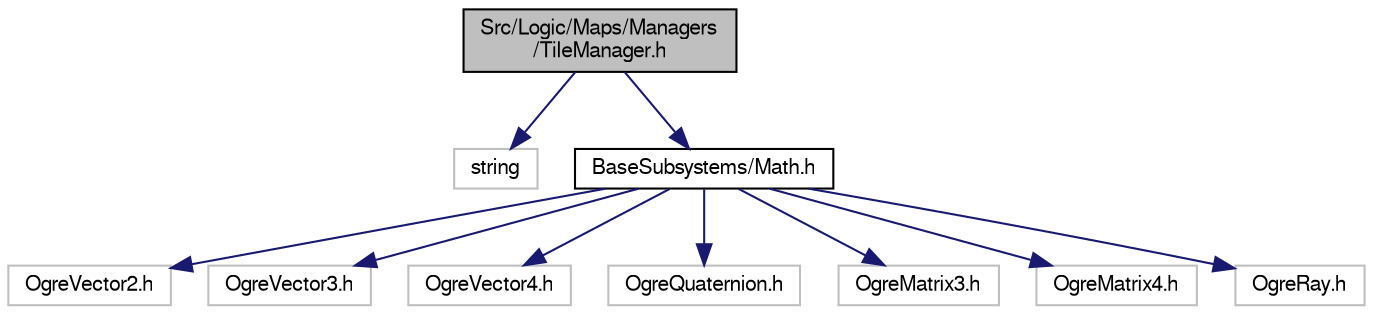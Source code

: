 digraph "Src/Logic/Maps/Managers/TileManager.h"
{
  edge [fontname="FreeSans",fontsize="10",labelfontname="FreeSans",labelfontsize="10"];
  node [fontname="FreeSans",fontsize="10",shape=record];
  Node1 [label="Src/Logic/Maps/Managers\l/TileManager.h",height=0.2,width=0.4,color="black", fillcolor="grey75", style="filled", fontcolor="black"];
  Node1 -> Node2 [color="midnightblue",fontsize="10",style="solid",fontname="FreeSans"];
  Node2 [label="string",height=0.2,width=0.4,color="grey75", fillcolor="white", style="filled"];
  Node1 -> Node3 [color="midnightblue",fontsize="10",style="solid",fontname="FreeSans"];
  Node3 [label="BaseSubsystems/Math.h",height=0.2,width=0.4,color="black", fillcolor="white", style="filled",URL="$_math_8h.html",tooltip="Este fichero contiene la definición de ciertos tipos de datos utilizados por la aplicación y relacion..."];
  Node3 -> Node4 [color="midnightblue",fontsize="10",style="solid",fontname="FreeSans"];
  Node4 [label="OgreVector2.h",height=0.2,width=0.4,color="grey75", fillcolor="white", style="filled"];
  Node3 -> Node5 [color="midnightblue",fontsize="10",style="solid",fontname="FreeSans"];
  Node5 [label="OgreVector3.h",height=0.2,width=0.4,color="grey75", fillcolor="white", style="filled"];
  Node3 -> Node6 [color="midnightblue",fontsize="10",style="solid",fontname="FreeSans"];
  Node6 [label="OgreVector4.h",height=0.2,width=0.4,color="grey75", fillcolor="white", style="filled"];
  Node3 -> Node7 [color="midnightblue",fontsize="10",style="solid",fontname="FreeSans"];
  Node7 [label="OgreQuaternion.h",height=0.2,width=0.4,color="grey75", fillcolor="white", style="filled"];
  Node3 -> Node8 [color="midnightblue",fontsize="10",style="solid",fontname="FreeSans"];
  Node8 [label="OgreMatrix3.h",height=0.2,width=0.4,color="grey75", fillcolor="white", style="filled"];
  Node3 -> Node9 [color="midnightblue",fontsize="10",style="solid",fontname="FreeSans"];
  Node9 [label="OgreMatrix4.h",height=0.2,width=0.4,color="grey75", fillcolor="white", style="filled"];
  Node3 -> Node10 [color="midnightblue",fontsize="10",style="solid",fontname="FreeSans"];
  Node10 [label="OgreRay.h",height=0.2,width=0.4,color="grey75", fillcolor="white", style="filled"];
}
